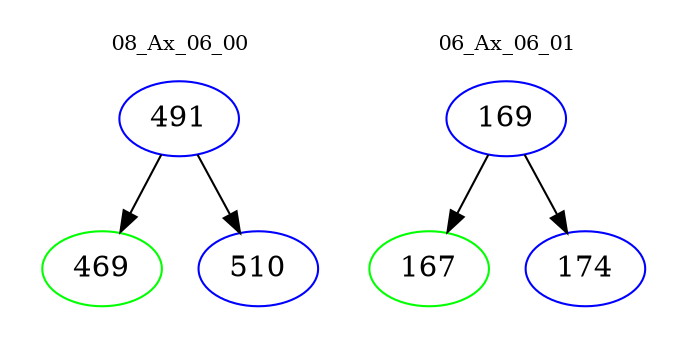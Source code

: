 digraph{
subgraph cluster_0 {
color = white
label = "08_Ax_06_00";
fontsize=10;
T0_491 [label="491", color="blue"]
T0_491 -> T0_469 [color="black"]
T0_469 [label="469", color="green"]
T0_491 -> T0_510 [color="black"]
T0_510 [label="510", color="blue"]
}
subgraph cluster_1 {
color = white
label = "06_Ax_06_01";
fontsize=10;
T1_169 [label="169", color="blue"]
T1_169 -> T1_167 [color="black"]
T1_167 [label="167", color="green"]
T1_169 -> T1_174 [color="black"]
T1_174 [label="174", color="blue"]
}
}
